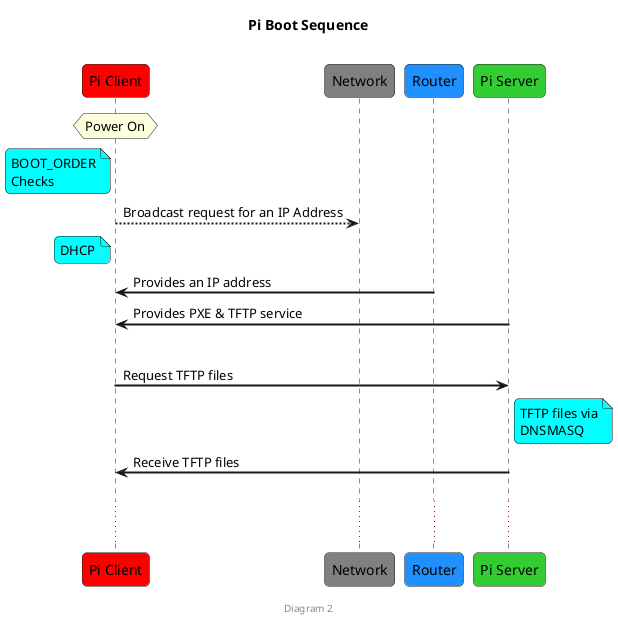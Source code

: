 @startuml
title Pi Boot Sequence\n
footer \nDiagram 2

skinparam sequenceArrowThickness 2
skinparam roundcorner 10

participant "Pi Client" as PiC #red
participant Network #grey
participant Router #DodgerBlue
participant "Pi Server" as PiS #LimeGreen

hnote over PiC : Power On

note left of PiC #aqua
 BOOT_ORDER
 Checks
end note

PiC --> Network: Broadcast request for an IP Address
note left of PiC #aqua
   DHCP
end note

Router -> PiC: Provides an IP address
PiS -> PiC: Provides PXE & TFTP service
||30||

PiC -> PiS: Request TFTP files

note right of PiS #aqua
  TFTP files via
  DNSMASQ
end note

PiS -> PiC: Receive TFTP files
||20||
...    ...
@enduml
